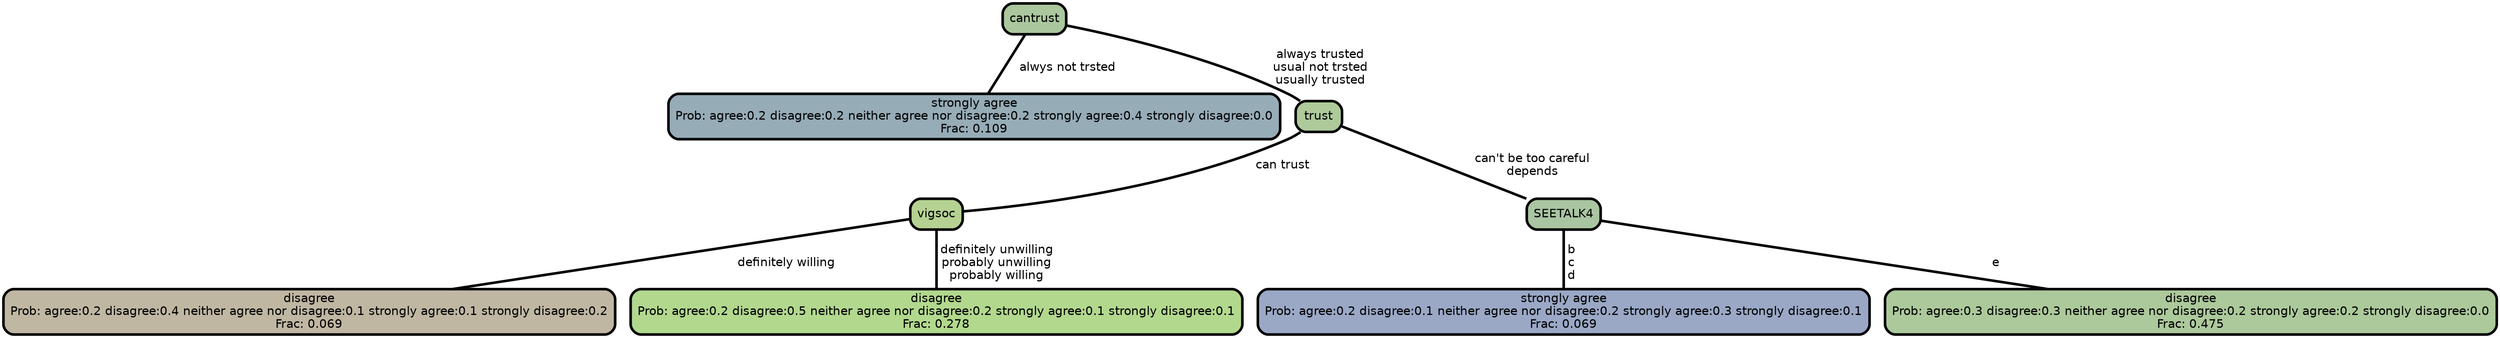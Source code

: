 graph Tree {
node [shape=box, style="filled, rounded",color="black",penwidth="3",fontcolor="black",                 fontname=helvetica] ;
graph [ranksep="0 equally", splines=straight,                 bgcolor=transparent, dpi=200] ;
edge [fontname=helvetica, color=black] ;
0 [label="strongly agree
Prob: agree:0.2 disagree:0.2 neither agree nor disagree:0.2 strongly agree:0.4 strongly disagree:0.0
Frac: 0.109", fillcolor="#96acb7"] ;
1 [label="cantrust", fillcolor="#abc79e"] ;
2 [label="disagree
Prob: agree:0.2 disagree:0.4 neither agree nor disagree:0.1 strongly agree:0.1 strongly disagree:0.2
Frac: 0.069", fillcolor="#c0b7a3"] ;
3 [label="vigsoc", fillcolor="#b5d292"] ;
4 [label="disagree
Prob: agree:0.2 disagree:0.5 neither agree nor disagree:0.2 strongly agree:0.1 strongly disagree:0.1
Frac: 0.278", fillcolor="#b2d88e"] ;
5 [label="trust", fillcolor="#aeca9b"] ;
6 [label="strongly agree
Prob: agree:0.2 disagree:0.1 neither agree nor disagree:0.2 strongly agree:0.3 strongly disagree:0.1
Frac: 0.069", fillcolor="#9aa8c6"] ;
7 [label="SEETALK4", fillcolor="#a9c5a1"] ;
8 [label="disagree
Prob: agree:0.3 disagree:0.3 neither agree nor disagree:0.2 strongly agree:0.2 strongly disagree:0.0
Frac: 0.475", fillcolor="#acc99b"] ;
1 -- 0 [label=" alwys not trsted",penwidth=3] ;
1 -- 5 [label=" always trusted\n usual not trsted\n usually trusted",penwidth=3] ;
3 -- 2 [label=" definitely willing",penwidth=3] ;
3 -- 4 [label=" definitely unwilling\n probably unwilling\n probably willing",penwidth=3] ;
5 -- 3 [label=" can trust",penwidth=3] ;
5 -- 7 [label=" can't be too careful\n depends",penwidth=3] ;
7 -- 6 [label=" b\n c\n d",penwidth=3] ;
7 -- 8 [label=" e",penwidth=3] ;
{rank = same;}}